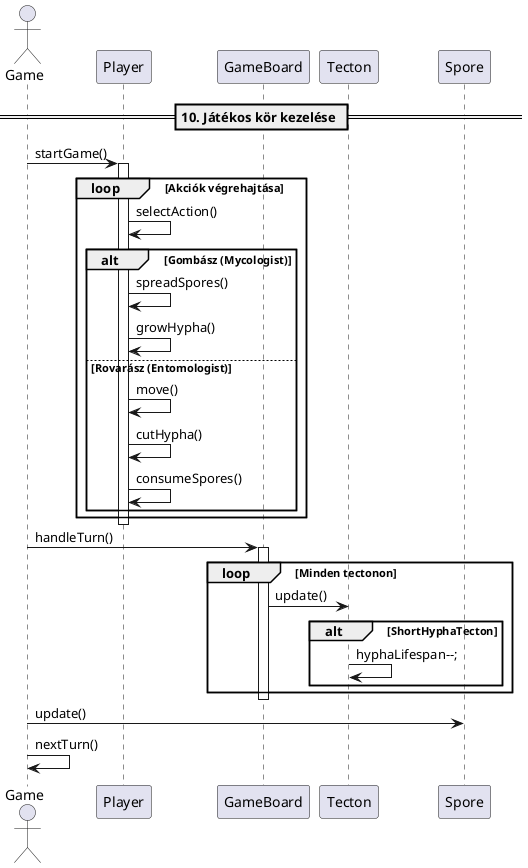 @startuml

== 10. Játékos kör kezelése ==
actor Game
participant Player
participant GameBoard
participant Tecton
participant Spore

Game -> Player: startGame()
activate Player

loop Akciók végrehajtása
    Player -> Player: selectAction()
    alt Gombász (Mycologist)
        Player -> Player: spreadSpores()
        Player -> Player: growHypha()
    else Rovarász (Entomologist)
        Player -> Player: move()
        Player -> Player: cutHypha()
        Player -> Player: consumeSpores()
    end
end

deactivate Player

Game -> GameBoard: handleTurn()
activate GameBoard
loop Minden tectonon
    GameBoard -> Tecton: update()
    alt ShortHyphaTecton
        Tecton -> Tecton: hyphaLifespan--;
    end
end
deactivate GameBoard

Game -> Spore: update()
deactivate Spore

Game -> Game: nextTurn()

@enduml